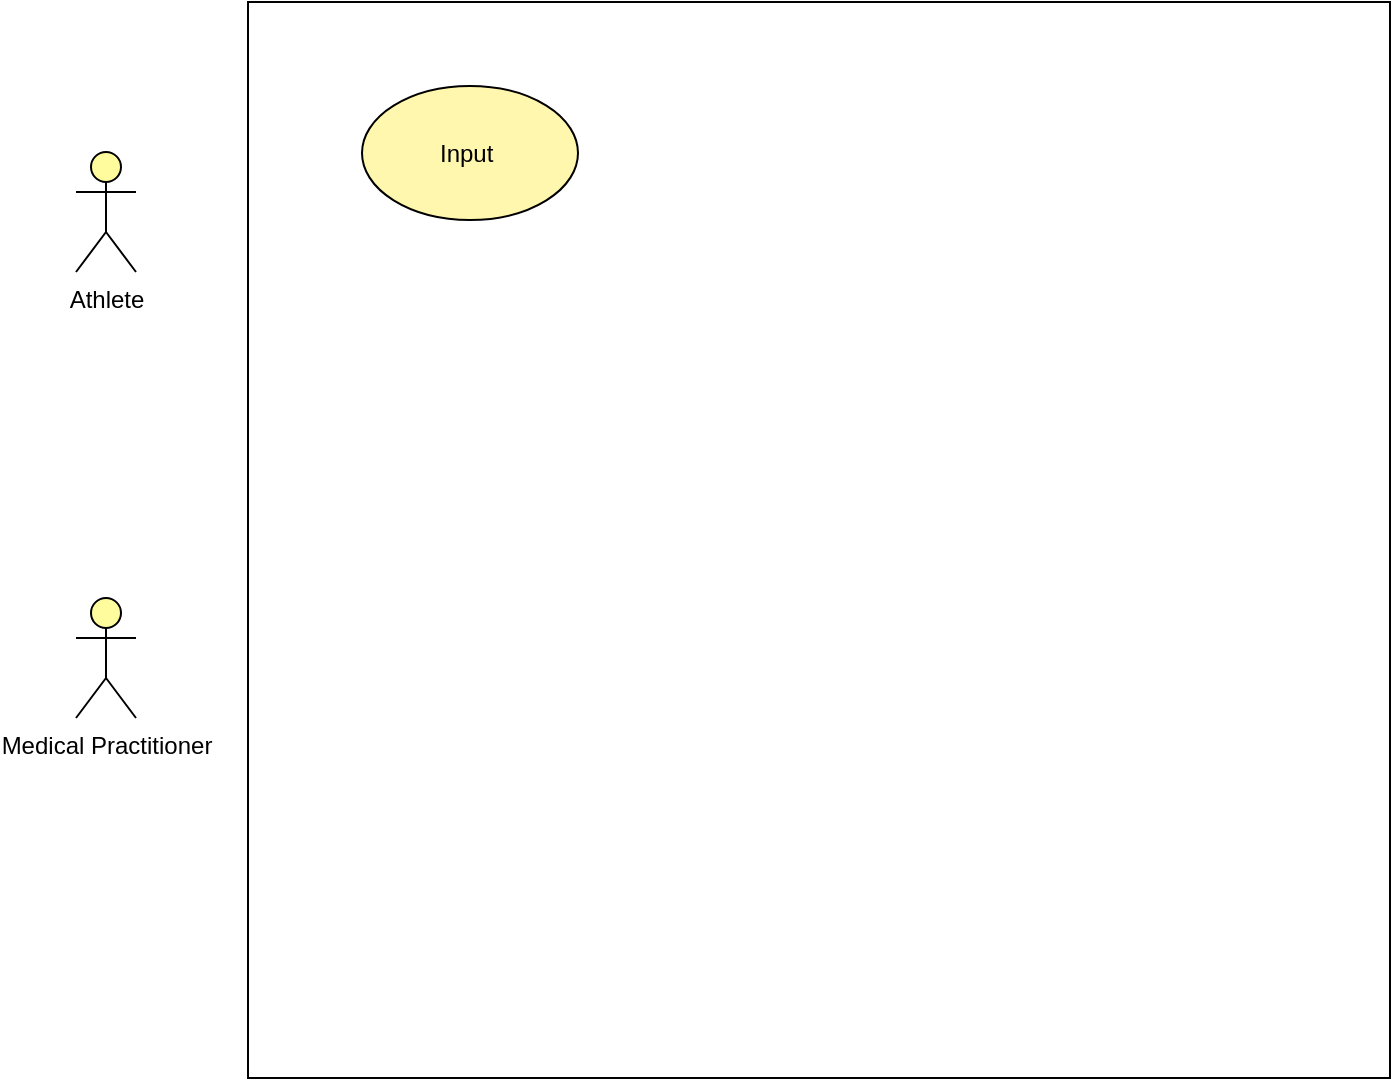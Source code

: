 <mxfile version="21.3.3" type="github">
  <diagram name="Page-1" id="65P-3x1jhkH_KaLRr_ZS">
    <mxGraphModel dx="1120" dy="636" grid="0" gridSize="10" guides="1" tooltips="1" connect="1" arrows="1" fold="1" page="1" pageScale="1" pageWidth="850" pageHeight="1100" background="#ffffff" math="0" shadow="0">
      <root>
        <mxCell id="0" />
        <mxCell id="1" parent="0" />
        <mxCell id="Aio6FonnjoaK_Ch8UT5g-1" value="&lt;font color=&quot;#000000&quot;&gt;Athlete&lt;/font&gt;" style="shape=umlActor;verticalLabelPosition=bottom;verticalAlign=top;html=1;outlineConnect=0;fillColor=#FFFC9E;strokeColor=#000000;shadow=0;gradientColor=none;" vertex="1" parent="1">
          <mxGeometry x="105" y="117" width="30" height="60" as="geometry" />
        </mxCell>
        <mxCell id="Aio6FonnjoaK_Ch8UT5g-6" value="&lt;font color=&quot;#000000&quot;&gt;Medical Practitioner&lt;br&gt;&lt;/font&gt;" style="shape=umlActor;verticalLabelPosition=bottom;verticalAlign=top;html=1;outlineConnect=0;fillColor=#FFFC9E;strokeColor=#000000;shadow=0;gradientColor=none;" vertex="1" parent="1">
          <mxGeometry x="105" y="340" width="30" height="60" as="geometry" />
        </mxCell>
        <mxCell id="Aio6FonnjoaK_Ch8UT5g-7" value="" style="rounded=0;whiteSpace=wrap;html=1;fillColor=none;strokeColor=#000000;" vertex="1" parent="1">
          <mxGeometry x="191" y="42" width="571" height="538" as="geometry" />
        </mxCell>
        <mxCell id="Aio6FonnjoaK_Ch8UT5g-8" value="&lt;font color=&quot;#000000&quot;&gt;Input&amp;nbsp;&lt;/font&gt;" style="ellipse;whiteSpace=wrap;html=1;fillColor=#FFF7AD;gradientColor=none;strokeColor=#000000;" vertex="1" parent="1">
          <mxGeometry x="248" y="84" width="108" height="67" as="geometry" />
        </mxCell>
      </root>
    </mxGraphModel>
  </diagram>
</mxfile>
